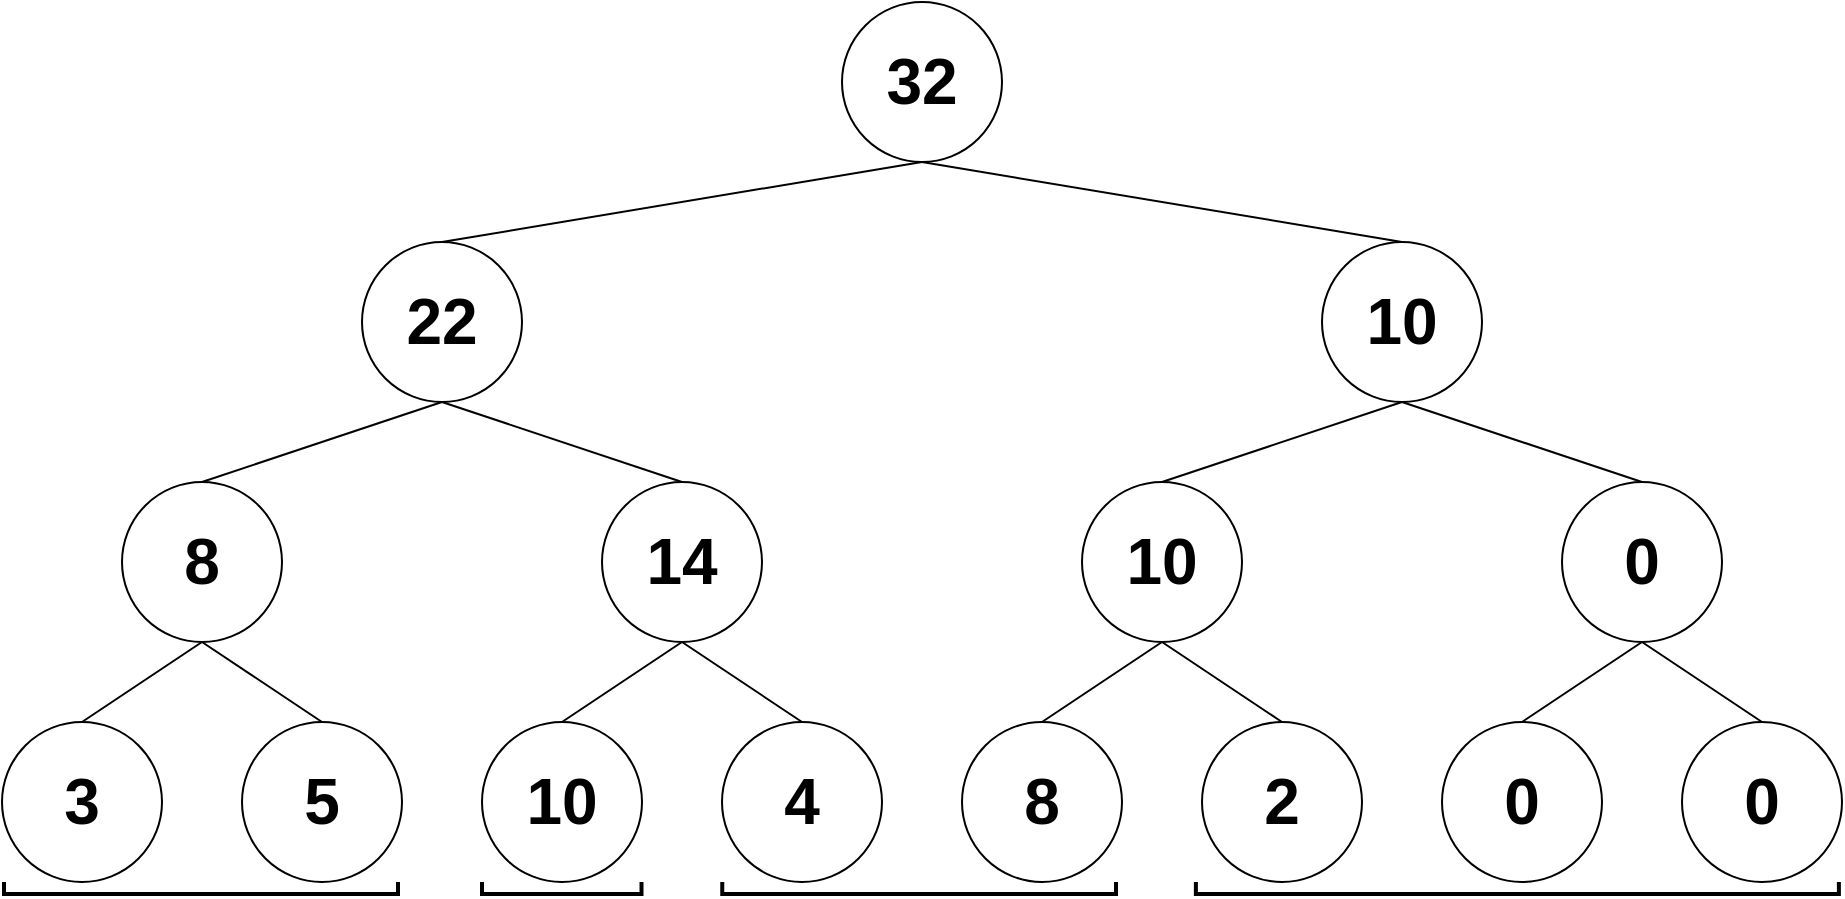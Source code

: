 <mxfile version="13.2.2" type="device"><diagram id="fPdkKN0KlWbKSfyRpFGP" name="Page-1"><mxGraphModel dx="1463" dy="846" grid="1" gridSize="10" guides="1" tooltips="1" connect="1" arrows="1" fold="1" page="1" pageScale="1" pageWidth="850" pageHeight="1100" math="0" shadow="0"><root><mxCell id="0"/><mxCell id="1" parent="0"/><mxCell id="biJEm9HGBjdkb6hPZYIz-1" value="3" style="ellipse;whiteSpace=wrap;html=1;aspect=fixed;fontSize=32;fontStyle=1" vertex="1" parent="1"><mxGeometry y="400" width="80" height="80" as="geometry"/></mxCell><mxCell id="biJEm9HGBjdkb6hPZYIz-2" value="5" style="ellipse;whiteSpace=wrap;html=1;aspect=fixed;fontSize=32;fontStyle=1" vertex="1" parent="1"><mxGeometry x="120" y="400" width="80" height="80" as="geometry"/></mxCell><mxCell id="biJEm9HGBjdkb6hPZYIz-3" value="10" style="ellipse;whiteSpace=wrap;html=1;aspect=fixed;fontSize=32;fontStyle=1" vertex="1" parent="1"><mxGeometry x="240" y="400" width="80" height="80" as="geometry"/></mxCell><mxCell id="biJEm9HGBjdkb6hPZYIz-4" value="4" style="ellipse;whiteSpace=wrap;html=1;aspect=fixed;fontSize=32;fontStyle=1" vertex="1" parent="1"><mxGeometry x="360" y="400" width="80" height="80" as="geometry"/></mxCell><mxCell id="biJEm9HGBjdkb6hPZYIz-5" value="8" style="ellipse;whiteSpace=wrap;html=1;aspect=fixed;fontSize=32;fontStyle=1" vertex="1" parent="1"><mxGeometry x="480" y="400" width="80" height="80" as="geometry"/></mxCell><mxCell id="biJEm9HGBjdkb6hPZYIz-6" value="2" style="ellipse;whiteSpace=wrap;html=1;aspect=fixed;fontSize=32;fontStyle=1" vertex="1" parent="1"><mxGeometry x="600" y="400" width="80" height="80" as="geometry"/></mxCell><mxCell id="biJEm9HGBjdkb6hPZYIz-7" value="0" style="ellipse;whiteSpace=wrap;html=1;aspect=fixed;fontSize=32;fontStyle=1" vertex="1" parent="1"><mxGeometry x="720" y="400" width="80" height="80" as="geometry"/></mxCell><mxCell id="biJEm9HGBjdkb6hPZYIz-8" value="0" style="ellipse;whiteSpace=wrap;html=1;aspect=fixed;fontStyle=1;fontSize=32;" vertex="1" parent="1"><mxGeometry x="840" y="400" width="80" height="80" as="geometry"/></mxCell><mxCell id="biJEm9HGBjdkb6hPZYIz-9" value="8" style="ellipse;whiteSpace=wrap;html=1;aspect=fixed;fontSize=32;fontStyle=1" vertex="1" parent="1"><mxGeometry x="60" y="280" width="80" height="80" as="geometry"/></mxCell><mxCell id="biJEm9HGBjdkb6hPZYIz-10" value="14" style="ellipse;whiteSpace=wrap;html=1;aspect=fixed;fontSize=32;fontStyle=1" vertex="1" parent="1"><mxGeometry x="300" y="280" width="80" height="80" as="geometry"/></mxCell><mxCell id="biJEm9HGBjdkb6hPZYIz-11" value="10" style="ellipse;whiteSpace=wrap;html=1;aspect=fixed;fontSize=32;fontStyle=1" vertex="1" parent="1"><mxGeometry x="540" y="280" width="80" height="80" as="geometry"/></mxCell><mxCell id="biJEm9HGBjdkb6hPZYIz-12" value="0" style="ellipse;whiteSpace=wrap;html=1;aspect=fixed;fontSize=32;fontStyle=1" vertex="1" parent="1"><mxGeometry x="780" y="280" width="80" height="80" as="geometry"/></mxCell><mxCell id="biJEm9HGBjdkb6hPZYIz-13" value="22" style="ellipse;whiteSpace=wrap;html=1;aspect=fixed;fontSize=32;fontStyle=1" vertex="1" parent="1"><mxGeometry x="180" y="160" width="80" height="80" as="geometry"/></mxCell><mxCell id="biJEm9HGBjdkb6hPZYIz-14" value="10" style="ellipse;whiteSpace=wrap;html=1;aspect=fixed;fontSize=32;fontStyle=1" vertex="1" parent="1"><mxGeometry x="660" y="160" width="80" height="80" as="geometry"/></mxCell><mxCell id="biJEm9HGBjdkb6hPZYIz-15" value="&lt;font style=&quot;font-size: 32px&quot;&gt;32&lt;/font&gt;" style="ellipse;whiteSpace=wrap;html=1;aspect=fixed;fontStyle=1" vertex="1" parent="1"><mxGeometry x="420" y="40" width="80" height="80" as="geometry"/></mxCell><mxCell id="biJEm9HGBjdkb6hPZYIz-16" value="" style="strokeWidth=2;html=1;shape=mxgraph.flowchart.annotation_1;align=left;pointerEvents=1;rotation=-90;" vertex="1" parent="1"><mxGeometry x="96.5" y="384.5" width="6" height="197" as="geometry"/></mxCell><mxCell id="biJEm9HGBjdkb6hPZYIz-17" value="" style="strokeWidth=2;html=1;shape=mxgraph.flowchart.annotation_1;align=left;pointerEvents=1;rotation=-90;" vertex="1" parent="1"><mxGeometry x="276.88" y="443.12" width="6" height="79.75" as="geometry"/></mxCell><mxCell id="biJEm9HGBjdkb6hPZYIz-19" value="" style="endArrow=none;html=1;exitX=0.5;exitY=0;exitDx=0;exitDy=0;entryX=0.5;entryY=1;entryDx=0;entryDy=0;" edge="1" parent="1" source="biJEm9HGBjdkb6hPZYIz-1" target="biJEm9HGBjdkb6hPZYIz-9"><mxGeometry width="50" height="50" relative="1" as="geometry"><mxPoint x="290" y="360" as="sourcePoint"/><mxPoint x="340" y="310" as="targetPoint"/></mxGeometry></mxCell><mxCell id="biJEm9HGBjdkb6hPZYIz-20" value="" style="endArrow=none;html=1;exitX=0.5;exitY=0;exitDx=0;exitDy=0;entryX=0.5;entryY=1;entryDx=0;entryDy=0;" edge="1" parent="1" source="biJEm9HGBjdkb6hPZYIz-2" target="biJEm9HGBjdkb6hPZYIz-9"><mxGeometry width="50" height="50" relative="1" as="geometry"><mxPoint x="50" y="410" as="sourcePoint"/><mxPoint x="110" y="370" as="targetPoint"/></mxGeometry></mxCell><mxCell id="biJEm9HGBjdkb6hPZYIz-21" value="" style="endArrow=none;html=1;exitX=0.5;exitY=0;exitDx=0;exitDy=0;entryX=0.5;entryY=1;entryDx=0;entryDy=0;" edge="1" parent="1" source="biJEm9HGBjdkb6hPZYIz-9" target="biJEm9HGBjdkb6hPZYIz-13"><mxGeometry width="50" height="50" relative="1" as="geometry"><mxPoint x="170" y="410" as="sourcePoint"/><mxPoint x="110" y="370" as="targetPoint"/></mxGeometry></mxCell><mxCell id="biJEm9HGBjdkb6hPZYIz-22" value="" style="endArrow=none;html=1;exitX=0.5;exitY=0;exitDx=0;exitDy=0;entryX=0.5;entryY=1;entryDx=0;entryDy=0;" edge="1" parent="1" source="biJEm9HGBjdkb6hPZYIz-10" target="biJEm9HGBjdkb6hPZYIz-13"><mxGeometry width="50" height="50" relative="1" as="geometry"><mxPoint x="110" y="290" as="sourcePoint"/><mxPoint x="230" y="250" as="targetPoint"/></mxGeometry></mxCell><mxCell id="biJEm9HGBjdkb6hPZYIz-23" value="" style="endArrow=none;html=1;exitX=0.5;exitY=0;exitDx=0;exitDy=0;entryX=0.5;entryY=1;entryDx=0;entryDy=0;" edge="1" parent="1" source="biJEm9HGBjdkb6hPZYIz-3" target="biJEm9HGBjdkb6hPZYIz-10"><mxGeometry width="50" height="50" relative="1" as="geometry"><mxPoint x="350" y="290" as="sourcePoint"/><mxPoint x="230" y="250" as="targetPoint"/></mxGeometry></mxCell><mxCell id="biJEm9HGBjdkb6hPZYIz-24" value="" style="endArrow=none;html=1;exitX=0.5;exitY=0;exitDx=0;exitDy=0;entryX=0.5;entryY=1;entryDx=0;entryDy=0;" edge="1" parent="1" source="biJEm9HGBjdkb6hPZYIz-4" target="biJEm9HGBjdkb6hPZYIz-10"><mxGeometry width="50" height="50" relative="1" as="geometry"><mxPoint x="290" y="410" as="sourcePoint"/><mxPoint x="350" y="370" as="targetPoint"/></mxGeometry></mxCell><mxCell id="biJEm9HGBjdkb6hPZYIz-25" value="" style="endArrow=none;html=1;exitX=0.5;exitY=0;exitDx=0;exitDy=0;entryX=0.5;entryY=1;entryDx=0;entryDy=0;" edge="1" parent="1" source="biJEm9HGBjdkb6hPZYIz-5" target="biJEm9HGBjdkb6hPZYIz-11"><mxGeometry width="50" height="50" relative="1" as="geometry"><mxPoint x="410" y="410" as="sourcePoint"/><mxPoint x="350" y="370" as="targetPoint"/></mxGeometry></mxCell><mxCell id="biJEm9HGBjdkb6hPZYIz-26" value="" style="endArrow=none;html=1;exitX=0.5;exitY=0;exitDx=0;exitDy=0;entryX=0.5;entryY=1;entryDx=0;entryDy=0;" edge="1" parent="1" source="biJEm9HGBjdkb6hPZYIz-6" target="biJEm9HGBjdkb6hPZYIz-11"><mxGeometry width="50" height="50" relative="1" as="geometry"><mxPoint x="530" y="410" as="sourcePoint"/><mxPoint x="590" y="370" as="targetPoint"/></mxGeometry></mxCell><mxCell id="biJEm9HGBjdkb6hPZYIz-27" value="" style="endArrow=none;html=1;exitX=0.5;exitY=0;exitDx=0;exitDy=0;entryX=0.5;entryY=1;entryDx=0;entryDy=0;" edge="1" parent="1" source="biJEm9HGBjdkb6hPZYIz-7" target="biJEm9HGBjdkb6hPZYIz-12"><mxGeometry width="50" height="50" relative="1" as="geometry"><mxPoint x="650" y="410" as="sourcePoint"/><mxPoint x="590" y="370" as="targetPoint"/></mxGeometry></mxCell><mxCell id="biJEm9HGBjdkb6hPZYIz-28" value="" style="endArrow=none;html=1;exitX=0.5;exitY=0;exitDx=0;exitDy=0;entryX=0.5;entryY=1;entryDx=0;entryDy=0;" edge="1" parent="1" source="biJEm9HGBjdkb6hPZYIz-8" target="biJEm9HGBjdkb6hPZYIz-12"><mxGeometry width="50" height="50" relative="1" as="geometry"><mxPoint x="770" y="410" as="sourcePoint"/><mxPoint x="830" y="370" as="targetPoint"/></mxGeometry></mxCell><mxCell id="biJEm9HGBjdkb6hPZYIz-29" value="" style="endArrow=none;html=1;exitX=0.5;exitY=0;exitDx=0;exitDy=0;entryX=0.5;entryY=1;entryDx=0;entryDy=0;" edge="1" parent="1" source="biJEm9HGBjdkb6hPZYIz-11" target="biJEm9HGBjdkb6hPZYIz-14"><mxGeometry width="50" height="50" relative="1" as="geometry"><mxPoint x="890" y="410" as="sourcePoint"/><mxPoint x="830" y="370" as="targetPoint"/></mxGeometry></mxCell><mxCell id="biJEm9HGBjdkb6hPZYIz-30" value="" style="endArrow=none;html=1;exitX=0.5;exitY=0;exitDx=0;exitDy=0;entryX=0.5;entryY=1;entryDx=0;entryDy=0;" edge="1" parent="1" source="biJEm9HGBjdkb6hPZYIz-12" target="biJEm9HGBjdkb6hPZYIz-14"><mxGeometry width="50" height="50" relative="1" as="geometry"><mxPoint x="590" y="290" as="sourcePoint"/><mxPoint x="710" y="250" as="targetPoint"/></mxGeometry></mxCell><mxCell id="biJEm9HGBjdkb6hPZYIz-31" value="" style="endArrow=none;html=1;exitX=0.5;exitY=0;exitDx=0;exitDy=0;entryX=0.5;entryY=1;entryDx=0;entryDy=0;" edge="1" parent="1" source="biJEm9HGBjdkb6hPZYIz-14" target="biJEm9HGBjdkb6hPZYIz-15"><mxGeometry width="50" height="50" relative="1" as="geometry"><mxPoint x="830" y="290" as="sourcePoint"/><mxPoint x="710" y="250" as="targetPoint"/></mxGeometry></mxCell><mxCell id="biJEm9HGBjdkb6hPZYIz-32" value="" style="endArrow=none;html=1;exitX=0.5;exitY=0;exitDx=0;exitDy=0;entryX=0.5;entryY=1;entryDx=0;entryDy=0;" edge="1" parent="1" source="biJEm9HGBjdkb6hPZYIz-13" target="biJEm9HGBjdkb6hPZYIz-15"><mxGeometry width="50" height="50" relative="1" as="geometry"><mxPoint x="710" y="170" as="sourcePoint"/><mxPoint x="470" y="130" as="targetPoint"/></mxGeometry></mxCell><mxCell id="biJEm9HGBjdkb6hPZYIz-33" value="" style="strokeWidth=2;html=1;shape=mxgraph.flowchart.annotation_1;align=left;pointerEvents=1;rotation=-90;" vertex="1" parent="1"><mxGeometry x="455.57" y="384.56" width="6" height="196.88" as="geometry"/></mxCell><mxCell id="biJEm9HGBjdkb6hPZYIz-34" value="" style="strokeWidth=2;html=1;shape=mxgraph.flowchart.annotation_1;align=left;pointerEvents=1;rotation=-90;" vertex="1" parent="1"><mxGeometry x="754.69" y="322.31" width="6" height="321.5" as="geometry"/></mxCell></root></mxGraphModel></diagram></mxfile>